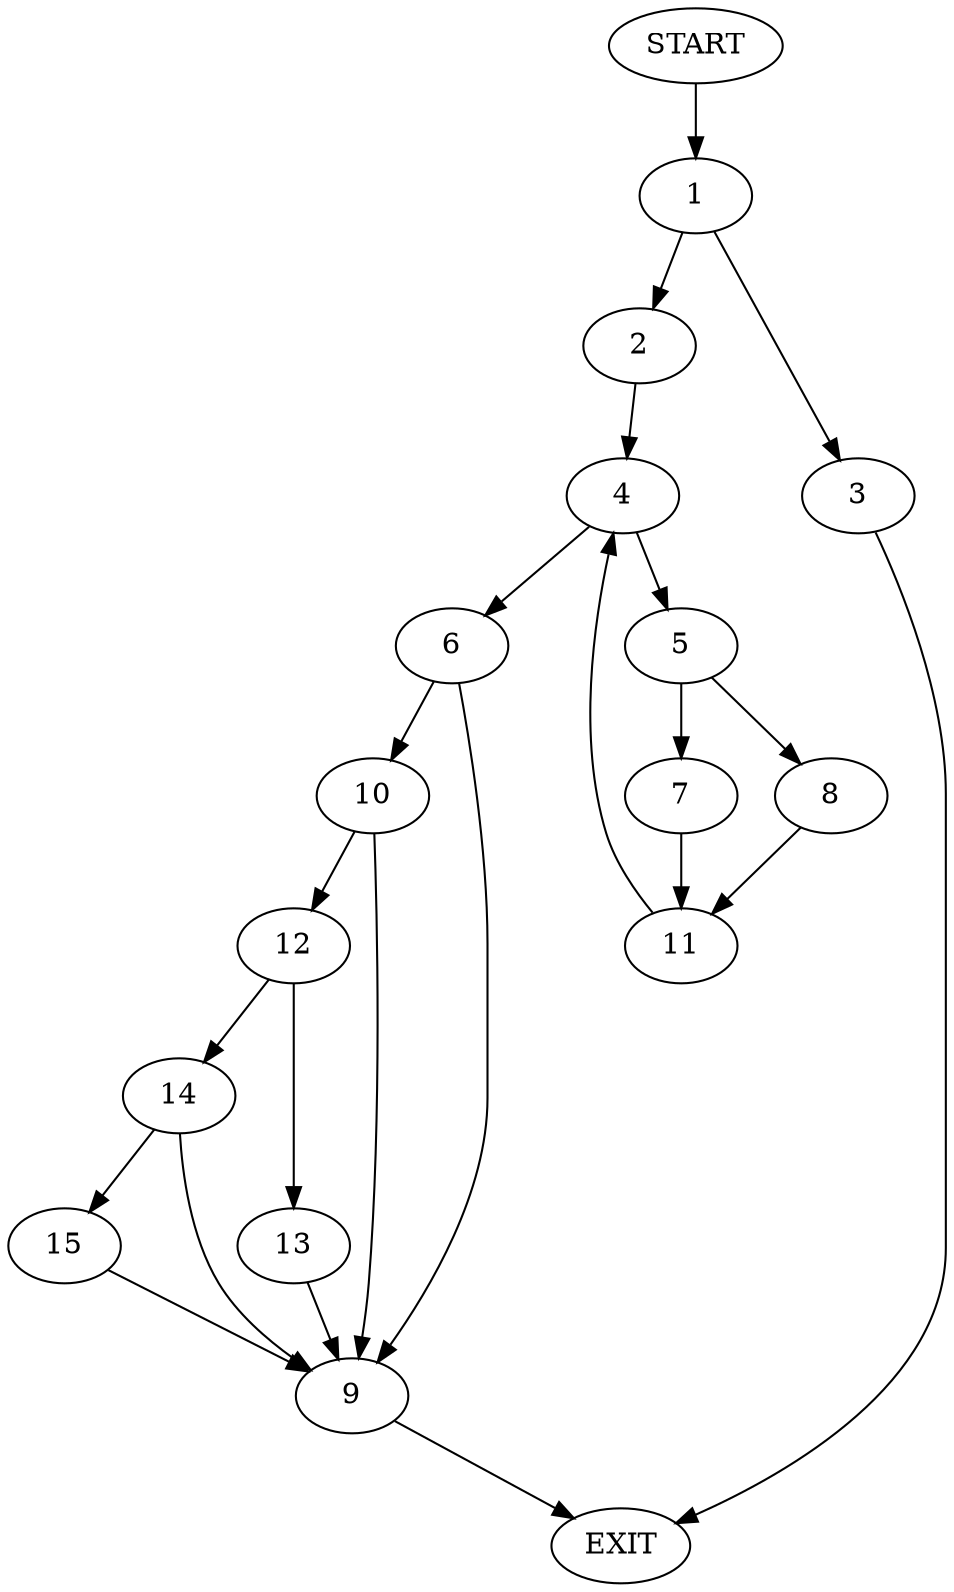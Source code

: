 digraph {
0 [label="START"]
16 [label="EXIT"]
0 -> 1
1 -> 2
1 -> 3
2 -> 4
3 -> 16
4 -> 5
4 -> 6
5 -> 7
5 -> 8
6 -> 9
6 -> 10
8 -> 11
7 -> 11
11 -> 4
9 -> 16
10 -> 9
10 -> 12
12 -> 13
12 -> 14
14 -> 9
14 -> 15
13 -> 9
15 -> 9
}
